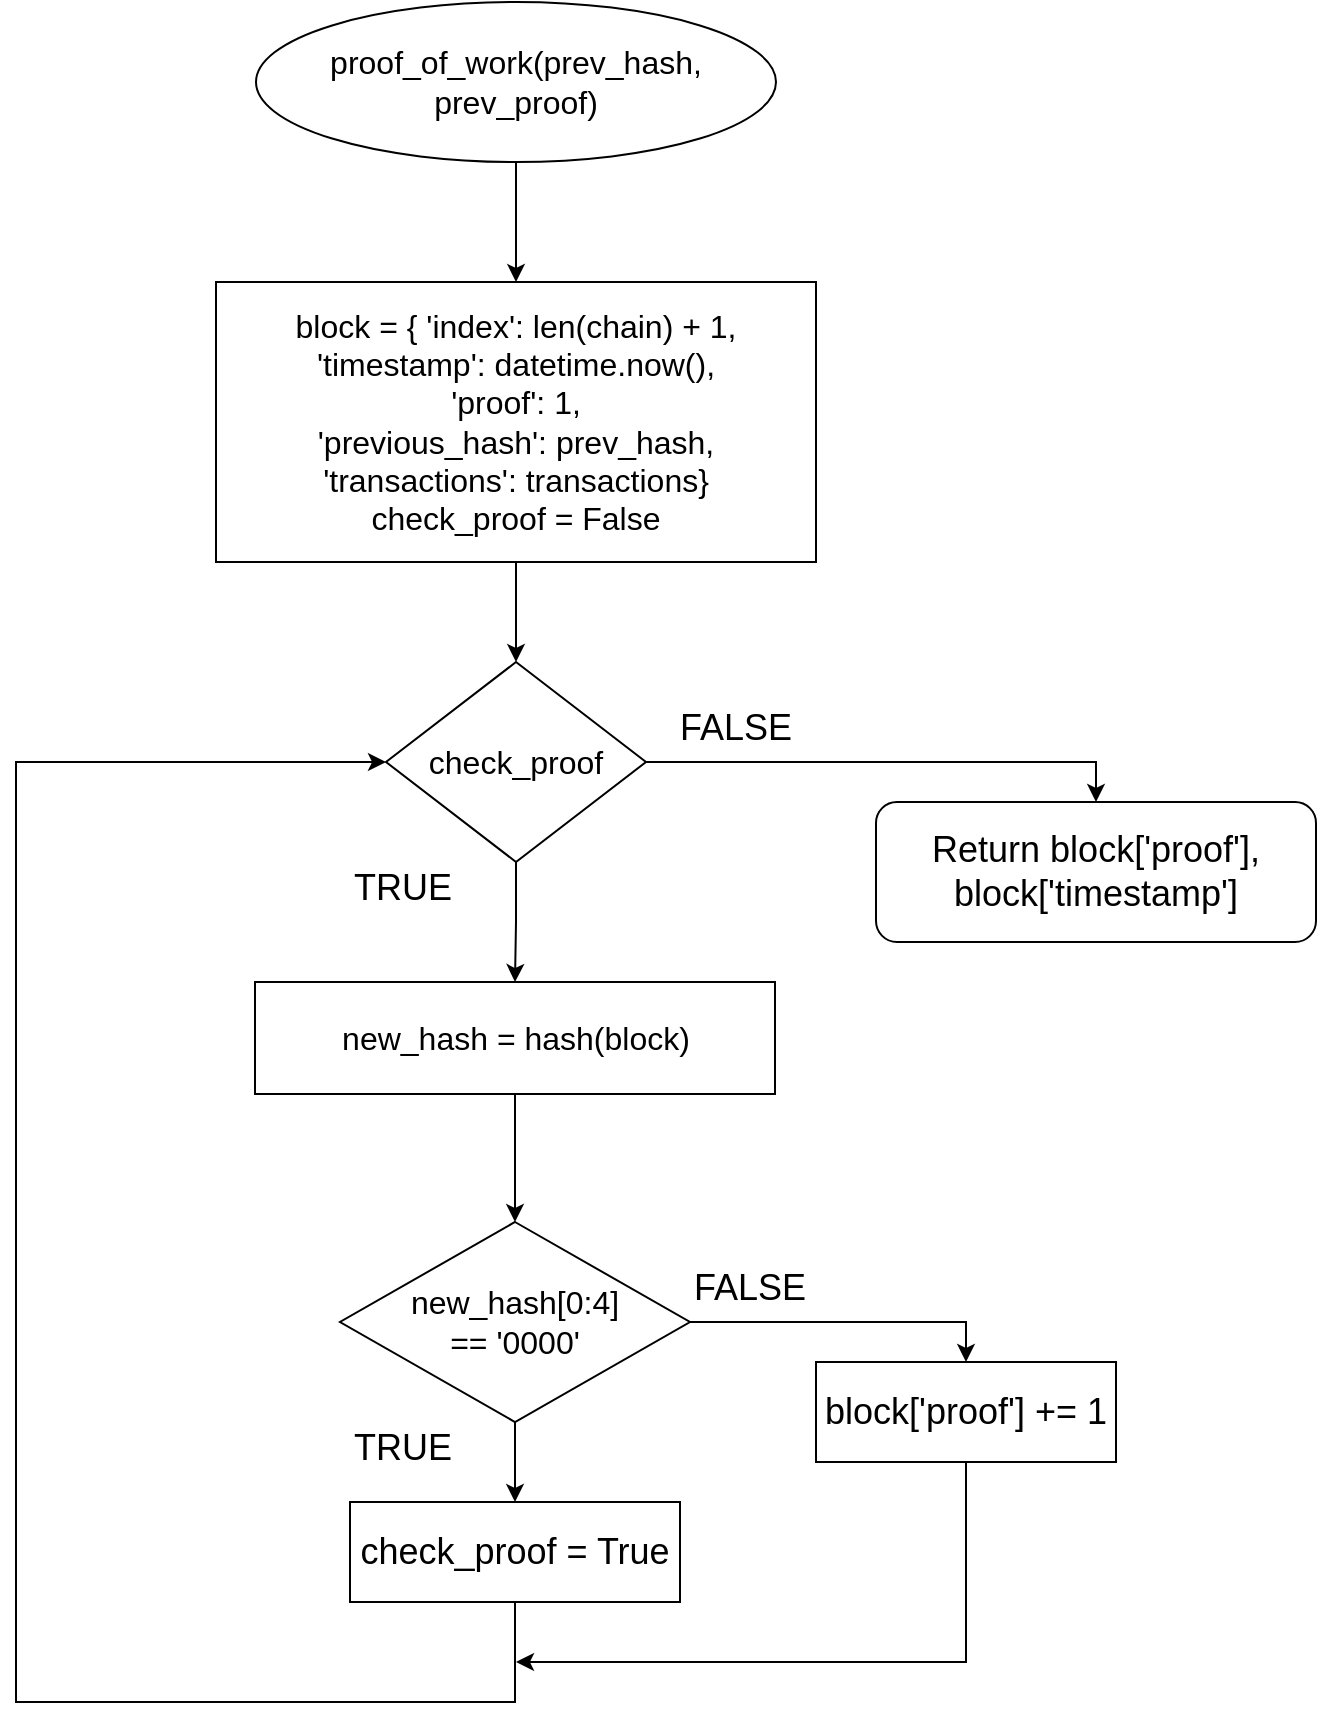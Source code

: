 <mxfile version="13.1.14" type="device"><diagram id="wkV51JRRNyf-X65Ur_5X" name="Page-1"><mxGraphModel dx="868" dy="479" grid="1" gridSize="10" guides="1" tooltips="1" connect="1" arrows="1" fold="1" page="1" pageScale="1" pageWidth="827" pageHeight="1169" math="0" shadow="0"><root><mxCell id="0"/><mxCell id="1" parent="0"/><mxCell id="POrYaPFOBbsC3lRg64yO-6" style="edgeStyle=orthogonalEdgeStyle;rounded=0;orthogonalLoop=1;jettySize=auto;html=1;entryX=0.5;entryY=0;entryDx=0;entryDy=0;" parent="1" source="POrYaPFOBbsC3lRg64yO-1" target="POrYaPFOBbsC3lRg64yO-5" edge="1"><mxGeometry relative="1" as="geometry"/></mxCell><mxCell id="POrYaPFOBbsC3lRg64yO-1" value="&lt;font size=&quot;3&quot;&gt;proof_of_work(prev_hash, prev_proof)&lt;/font&gt;" style="ellipse;whiteSpace=wrap;html=1;" parent="1" vertex="1"><mxGeometry x="280" y="30" width="260" height="80" as="geometry"/></mxCell><mxCell id="POrYaPFOBbsC3lRg64yO-10" style="edgeStyle=orthogonalEdgeStyle;rounded=0;orthogonalLoop=1;jettySize=auto;html=1;entryX=0.5;entryY=0;entryDx=0;entryDy=0;" parent="1" source="POrYaPFOBbsC3lRg64yO-5" target="POrYaPFOBbsC3lRg64yO-7" edge="1"><mxGeometry relative="1" as="geometry"/></mxCell><mxCell id="POrYaPFOBbsC3lRg64yO-5" value="&lt;font size=&quot;3&quot;&gt;block = { 'index': len(chain) + 1,&lt;br&gt;'timestamp': datetime.now(),&lt;br&gt;'proof': 1,&lt;br&gt;'previous_hash': prev_hash,&lt;br&gt;'transactions': transactions}&lt;br&gt;check_proof = False&lt;br&gt;&lt;/font&gt;" style="rounded=0;whiteSpace=wrap;html=1;" parent="1" vertex="1"><mxGeometry x="260" y="170" width="300" height="140" as="geometry"/></mxCell><mxCell id="POrYaPFOBbsC3lRg64yO-9" style="edgeStyle=orthogonalEdgeStyle;rounded=0;orthogonalLoop=1;jettySize=auto;html=1;exitX=0.5;exitY=1;exitDx=0;exitDy=0;entryX=0.5;entryY=0;entryDx=0;entryDy=0;" parent="1" source="POrYaPFOBbsC3lRg64yO-7" target="POrYaPFOBbsC3lRg64yO-8" edge="1"><mxGeometry relative="1" as="geometry"/></mxCell><mxCell id="POrYaPFOBbsC3lRg64yO-22" style="edgeStyle=orthogonalEdgeStyle;rounded=0;orthogonalLoop=1;jettySize=auto;html=1;exitX=1;exitY=0.5;exitDx=0;exitDy=0;entryX=0.5;entryY=0;entryDx=0;entryDy=0;" parent="1" source="POrYaPFOBbsC3lRg64yO-7" target="POrYaPFOBbsC3lRg64yO-21" edge="1"><mxGeometry relative="1" as="geometry"/></mxCell><mxCell id="POrYaPFOBbsC3lRg64yO-7" value="&lt;font size=&quot;3&quot;&gt;check_proof&lt;/font&gt;" style="rhombus;whiteSpace=wrap;html=1;" parent="1" vertex="1"><mxGeometry x="345" y="360" width="130" height="100" as="geometry"/></mxCell><mxCell id="POrYaPFOBbsC3lRg64yO-13" style="edgeStyle=orthogonalEdgeStyle;rounded=0;orthogonalLoop=1;jettySize=auto;html=1;exitX=0.5;exitY=1;exitDx=0;exitDy=0;entryX=0.5;entryY=0;entryDx=0;entryDy=0;" parent="1" source="POrYaPFOBbsC3lRg64yO-8" target="POrYaPFOBbsC3lRg64yO-11" edge="1"><mxGeometry relative="1" as="geometry"/></mxCell><mxCell id="POrYaPFOBbsC3lRg64yO-8" value="&lt;font size=&quot;3&quot;&gt;new_hash = hash(block)&lt;br&gt;&lt;/font&gt;" style="rounded=0;whiteSpace=wrap;html=1;" parent="1" vertex="1"><mxGeometry x="279.5" y="520" width="260" height="56" as="geometry"/></mxCell><mxCell id="POrYaPFOBbsC3lRg64yO-15" style="edgeStyle=orthogonalEdgeStyle;rounded=0;orthogonalLoop=1;jettySize=auto;html=1;exitX=0.5;exitY=1;exitDx=0;exitDy=0;entryX=0.5;entryY=0;entryDx=0;entryDy=0;" parent="1" source="POrYaPFOBbsC3lRg64yO-11" target="POrYaPFOBbsC3lRg64yO-14" edge="1"><mxGeometry relative="1" as="geometry"/></mxCell><mxCell id="POrYaPFOBbsC3lRg64yO-17" style="edgeStyle=orthogonalEdgeStyle;rounded=0;orthogonalLoop=1;jettySize=auto;html=1;exitX=1;exitY=0.5;exitDx=0;exitDy=0;entryX=0.5;entryY=0;entryDx=0;entryDy=0;" parent="1" source="POrYaPFOBbsC3lRg64yO-11" target="POrYaPFOBbsC3lRg64yO-16" edge="1"><mxGeometry relative="1" as="geometry"/></mxCell><mxCell id="POrYaPFOBbsC3lRg64yO-11" value="&lt;font size=&quot;3&quot;&gt;new_hash[0:4]&lt;br&gt;== '0000'&lt;/font&gt;" style="rhombus;whiteSpace=wrap;html=1;" parent="1" vertex="1"><mxGeometry x="322" y="640" width="175" height="100" as="geometry"/></mxCell><mxCell id="POrYaPFOBbsC3lRg64yO-24" style="edgeStyle=orthogonalEdgeStyle;rounded=0;orthogonalLoop=1;jettySize=auto;html=1;exitX=0.5;exitY=1;exitDx=0;exitDy=0;entryX=0;entryY=0.5;entryDx=0;entryDy=0;" parent="1" source="POrYaPFOBbsC3lRg64yO-14" target="POrYaPFOBbsC3lRg64yO-7" edge="1"><mxGeometry relative="1" as="geometry"><Array as="points"><mxPoint x="410" y="880"/><mxPoint x="160" y="880"/><mxPoint x="160" y="410"/></Array></mxGeometry></mxCell><mxCell id="POrYaPFOBbsC3lRg64yO-14" value="&lt;font style=&quot;font-size: 18px&quot;&gt;check_proof = True&lt;/font&gt;" style="rounded=0;whiteSpace=wrap;html=1;" parent="1" vertex="1"><mxGeometry x="327" y="780" width="165" height="50" as="geometry"/></mxCell><mxCell id="POrYaPFOBbsC3lRg64yO-26" style="edgeStyle=orthogonalEdgeStyle;rounded=0;orthogonalLoop=1;jettySize=auto;html=1;exitX=0.5;exitY=1;exitDx=0;exitDy=0;" parent="1" source="POrYaPFOBbsC3lRg64yO-16" edge="1"><mxGeometry relative="1" as="geometry"><mxPoint x="410" y="860" as="targetPoint"/><Array as="points"><mxPoint x="635" y="860"/></Array></mxGeometry></mxCell><mxCell id="POrYaPFOBbsC3lRg64yO-16" value="&lt;font style=&quot;font-size: 18px&quot;&gt;block['proof'] += 1&lt;/font&gt;" style="rounded=0;whiteSpace=wrap;html=1;" parent="1" vertex="1"><mxGeometry x="560" y="710" width="150" height="50" as="geometry"/></mxCell><mxCell id="POrYaPFOBbsC3lRg64yO-18" value="&lt;font style=&quot;font-size: 18px&quot;&gt;FALSE&lt;/font&gt;" style="text;html=1;resizable=0;points=[];autosize=1;align=left;verticalAlign=top;spacingTop=-4;" parent="1" vertex="1"><mxGeometry x="497" y="660" width="70" height="20" as="geometry"/></mxCell><mxCell id="POrYaPFOBbsC3lRg64yO-19" value="&lt;font style=&quot;font-size: 18px&quot;&gt;TRUE&lt;/font&gt;" style="text;html=1;resizable=0;points=[];autosize=1;align=left;verticalAlign=top;spacingTop=-4;" parent="1" vertex="1"><mxGeometry x="327" y="740" width="60" height="20" as="geometry"/></mxCell><mxCell id="POrYaPFOBbsC3lRg64yO-20" value="&lt;font style=&quot;font-size: 18px&quot;&gt;TRUE&lt;/font&gt;" style="text;html=1;resizable=0;points=[];autosize=1;align=left;verticalAlign=top;spacingTop=-4;" parent="1" vertex="1"><mxGeometry x="327" y="460" width="60" height="20" as="geometry"/></mxCell><mxCell id="POrYaPFOBbsC3lRg64yO-21" value="&lt;font style=&quot;font-size: 18px&quot;&gt;Return block['proof'], block['timestamp']&lt;/font&gt;" style="rounded=1;whiteSpace=wrap;html=1;" parent="1" vertex="1"><mxGeometry x="590" y="430" width="220" height="70" as="geometry"/></mxCell><mxCell id="POrYaPFOBbsC3lRg64yO-23" value="&lt;font style=&quot;font-size: 18px&quot;&gt;FALSE&lt;/font&gt;" style="text;html=1;resizable=0;points=[];autosize=1;align=left;verticalAlign=top;spacingTop=-4;" parent="1" vertex="1"><mxGeometry x="490" y="380" width="70" height="20" as="geometry"/></mxCell></root></mxGraphModel></diagram></mxfile>